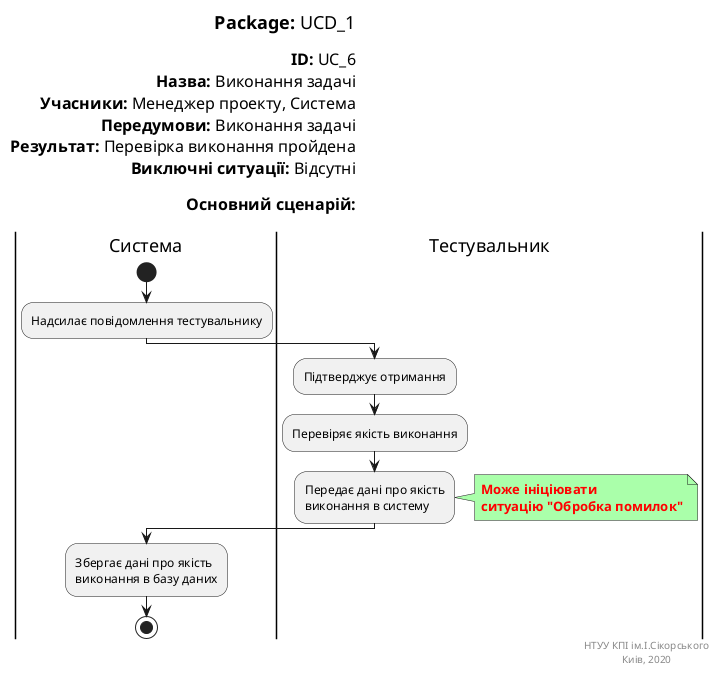 @startuml
left header
<font color=000 size=18><b>Package:</b> UCD_1

<font color=000 size=16><b>ID:</b> UC_6
<font color=000 size=16><b>Назва:</b> Виконання задачі
<font color=000 size=16><b>Учасники:</b> Менеджер проекту, Система
<font color=000 size=16><b>Передумови:</b> Виконання задачі
<font color=000 size=16><b>Результат:</b> Перевірка виконання пройдена
<font color=000 size=16><b>Виключні ситуації:</b> Відсутні

<font color=000 size=16><b>Основний сценарій:</b> 

end header

|Система|
start
:Надсилає повідомлення тестувальнику;

|Тестувальник|
:Підтверджує отримання;
:Перевіряє якість виконання;
:Передає дані про якість
виконання в систему;
note right #aaffaa
<font color=red><b>Може ініціювати
<font color=red><b>ситуацію "Обробка помилок"
end note

|Система|
:Збергає дані про якість
виконання в базу даних;
stop

right footer
НТУУ КПІ ім.І.Сікорського
Киів, 2020 
end footer
@enduml
